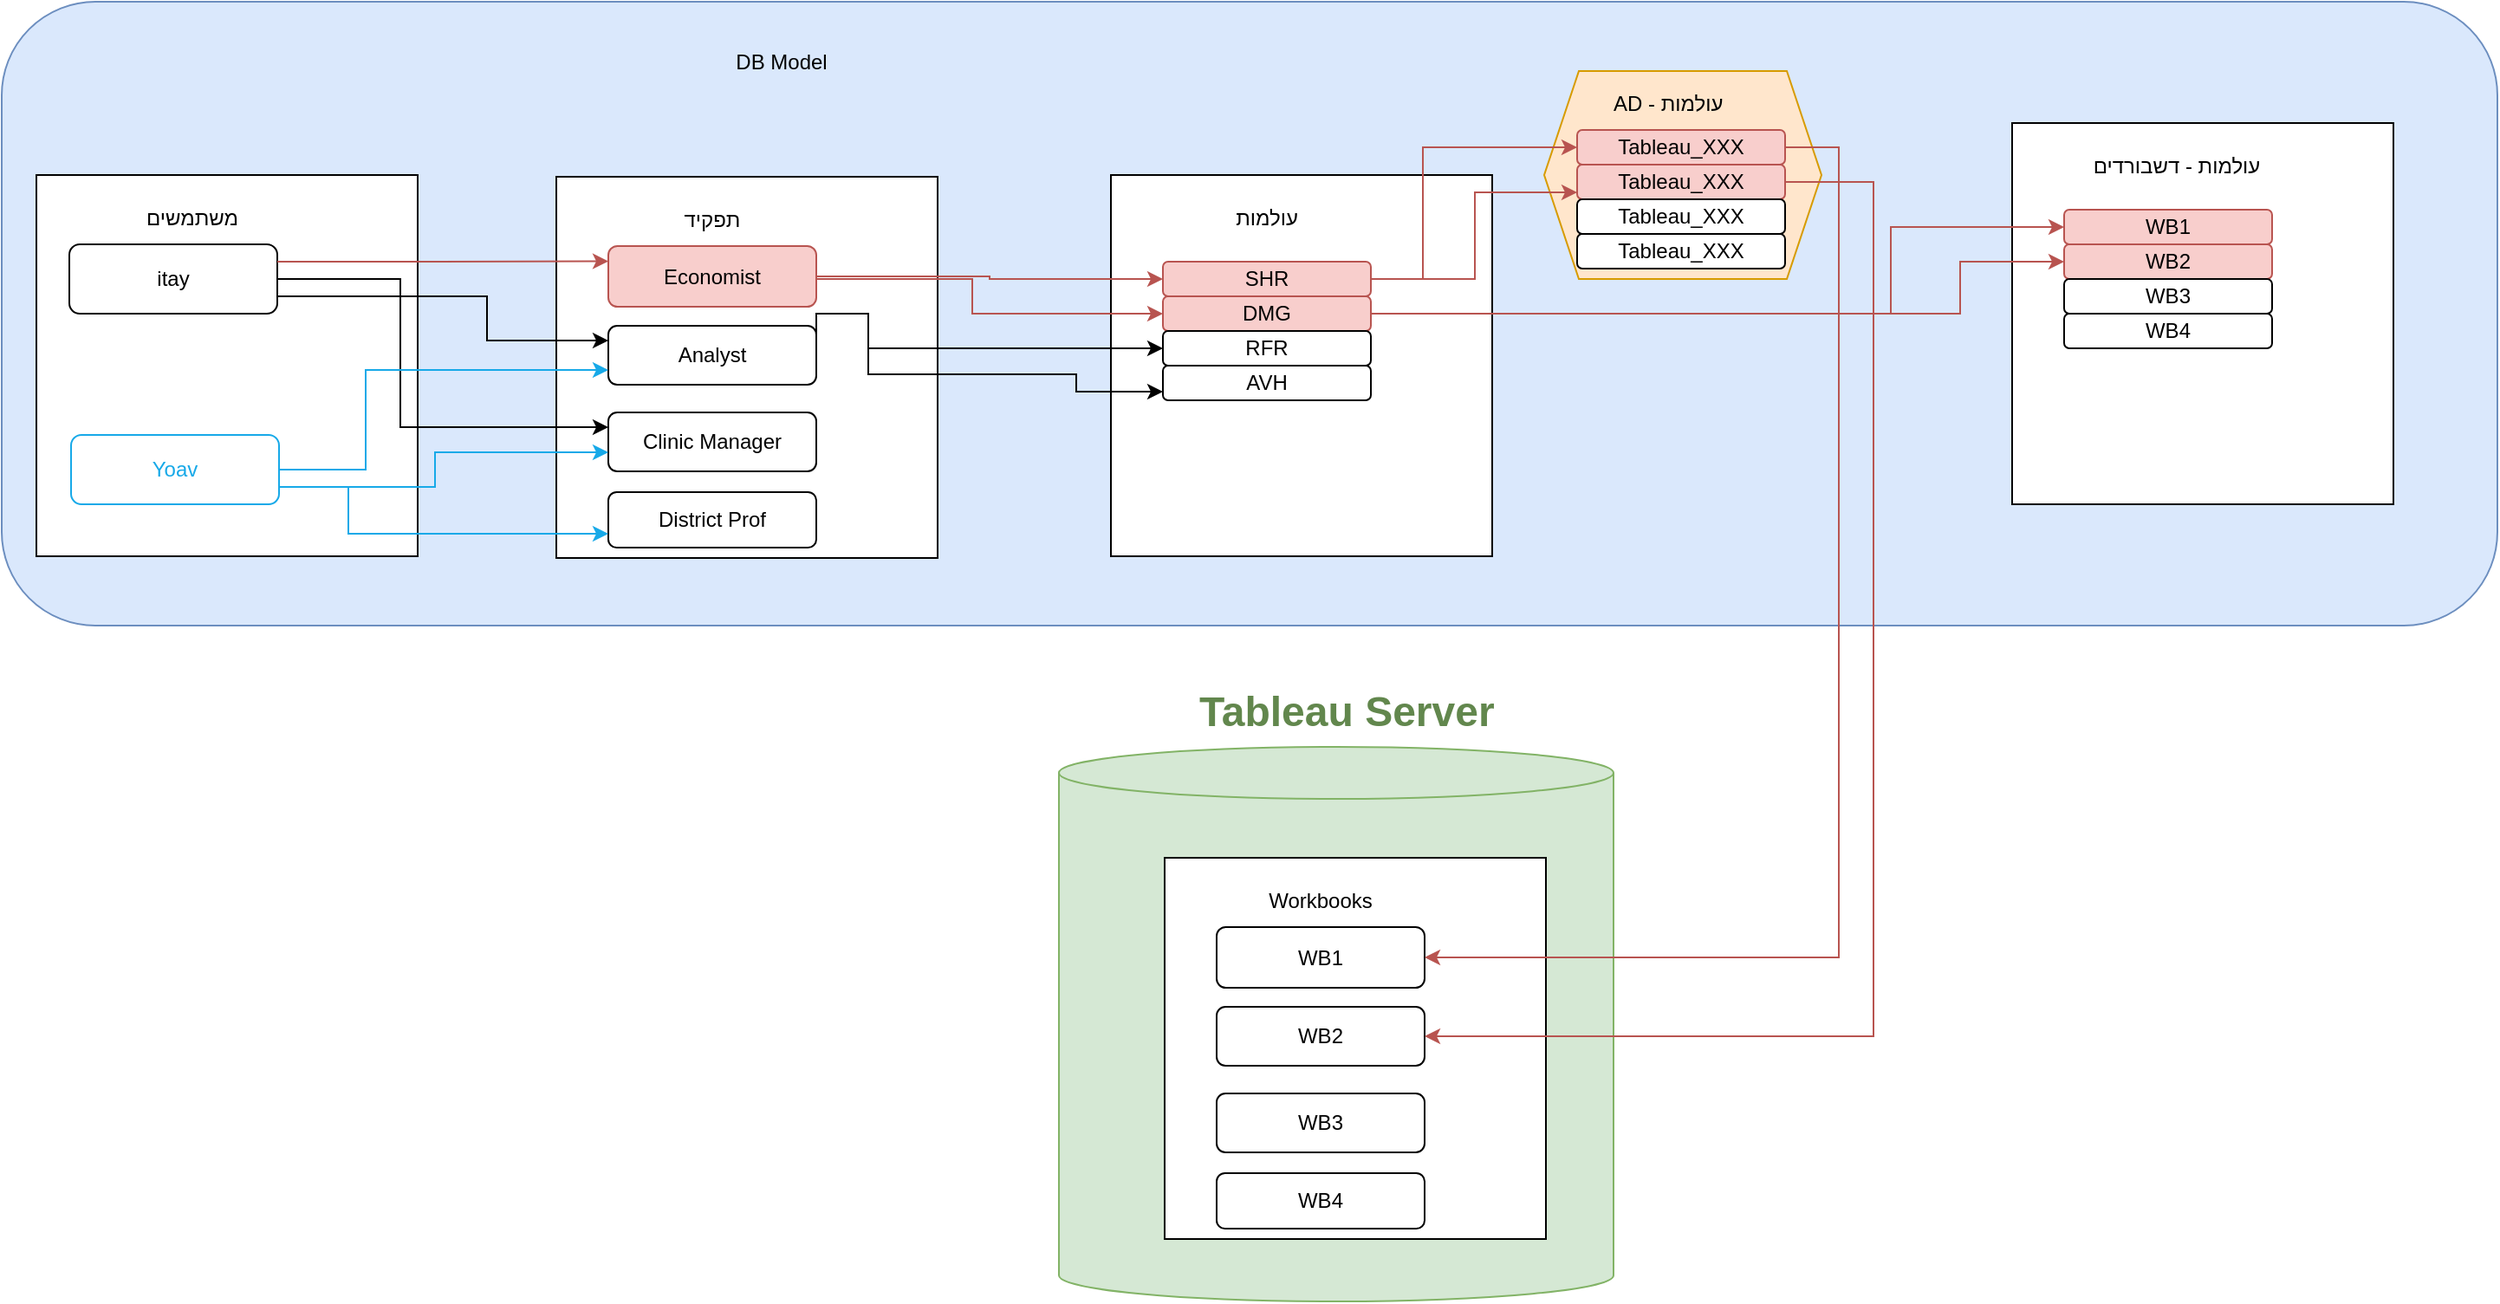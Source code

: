 <mxfile version="22.1.17" type="github">
  <diagram name="‫עמוד-1‬" id="z9KWtGvP0ykJApAYb3_E">
    <mxGraphModel dx="1912" dy="971" grid="1" gridSize="10" guides="1" tooltips="1" connect="1" arrows="1" fold="1" page="1" pageScale="1" pageWidth="1100" pageHeight="850" math="0" shadow="0">
      <root>
        <mxCell id="0" />
        <mxCell id="1" parent="0" />
        <mxCell id="mV6azeuSrDNRdWC2Sgcm-7" value="" style="rounded=1;whiteSpace=wrap;html=1;fillColor=#dae8fc;strokeColor=#6c8ebf;" parent="1" vertex="1">
          <mxGeometry x="20" y="60" width="1440" height="360" as="geometry" />
        </mxCell>
        <mxCell id="nVMP-Eupz1LtoJAjgh_V-11" value="" style="group" vertex="1" connectable="0" parent="1">
          <mxGeometry x="910" y="120" width="160" height="100" as="geometry" />
        </mxCell>
        <mxCell id="wkpVl2k1Z7q7xohtnV9i-10" value="" style="shape=hexagon;perimeter=hexagonPerimeter2;whiteSpace=wrap;html=1;fixedSize=1;fillColor=#ffe6cc;strokeColor=#d79b00;" parent="nVMP-Eupz1LtoJAjgh_V-11" vertex="1">
          <mxGeometry y="-20" width="160" height="120" as="geometry" />
        </mxCell>
        <mxCell id="wkpVl2k1Z7q7xohtnV9i-11" value="ADs" style="text;html=1;strokeColor=none;fillColor=none;align=center;verticalAlign=middle;whiteSpace=wrap;rounded=0;" parent="nVMP-Eupz1LtoJAjgh_V-11" vertex="1">
          <mxGeometry x="50" y="50" width="60" height="30" as="geometry" />
        </mxCell>
        <mxCell id="mV6azeuSrDNRdWC2Sgcm-9" value="Tableau_XXX" style="text;html=1;strokeColor=none;fillColor=none;align=center;verticalAlign=middle;whiteSpace=wrap;rounded=0;" parent="nVMP-Eupz1LtoJAjgh_V-11" vertex="1">
          <mxGeometry x="60" y="70" width="60" height="30" as="geometry" />
        </mxCell>
        <mxCell id="mV6azeuSrDNRdWC2Sgcm-10" value="Tableau_XXX" style="rounded=1;whiteSpace=wrap;html=1;fillColor=#f8cecc;strokeColor=#b85450;" parent="nVMP-Eupz1LtoJAjgh_V-11" vertex="1">
          <mxGeometry x="19" y="14" width="120" height="20" as="geometry" />
        </mxCell>
        <mxCell id="mV6azeuSrDNRdWC2Sgcm-11" value="Tableau_XXX" style="rounded=1;whiteSpace=wrap;html=1;fillColor=#f8cecc;strokeColor=#b85450;" parent="nVMP-Eupz1LtoJAjgh_V-11" vertex="1">
          <mxGeometry x="19" y="34" width="120" height="20" as="geometry" />
        </mxCell>
        <mxCell id="mV6azeuSrDNRdWC2Sgcm-12" value="Tableau_XXX" style="rounded=1;whiteSpace=wrap;html=1;" parent="nVMP-Eupz1LtoJAjgh_V-11" vertex="1">
          <mxGeometry x="19" y="54" width="120" height="20" as="geometry" />
        </mxCell>
        <mxCell id="mV6azeuSrDNRdWC2Sgcm-13" value="Tableau_XXX" style="rounded=1;whiteSpace=wrap;html=1;" parent="nVMP-Eupz1LtoJAjgh_V-11" vertex="1">
          <mxGeometry x="19" y="74" width="120" height="20" as="geometry" />
        </mxCell>
        <mxCell id="nVMP-Eupz1LtoJAjgh_V-20" value="&amp;nbsp;AD - עולמות" style="text;html=1;strokeColor=none;fillColor=none;align=center;verticalAlign=middle;whiteSpace=wrap;rounded=0;" vertex="1" parent="nVMP-Eupz1LtoJAjgh_V-11">
          <mxGeometry x="10" y="-16" width="120" height="30" as="geometry" />
        </mxCell>
        <mxCell id="mV6azeuSrDNRdWC2Sgcm-1" value="" style="shape=cylinder3;whiteSpace=wrap;html=1;boundedLbl=1;backgroundOutline=1;size=15;fillColor=#d5e8d4;strokeColor=#82b366;" parent="1" vertex="1">
          <mxGeometry x="630" y="490" width="320" height="320" as="geometry" />
        </mxCell>
        <mxCell id="nVMP-Eupz1LtoJAjgh_V-1" value="" style="group" vertex="1" connectable="0" parent="1">
          <mxGeometry x="691" y="554" width="220" height="220" as="geometry" />
        </mxCell>
        <mxCell id="nVMP-Eupz1LtoJAjgh_V-2" value="" style="whiteSpace=wrap;html=1;aspect=fixed;" vertex="1" parent="nVMP-Eupz1LtoJAjgh_V-1">
          <mxGeometry width="220" height="220" as="geometry" />
        </mxCell>
        <mxCell id="nVMP-Eupz1LtoJAjgh_V-3" value="Workbooks" style="text;html=1;strokeColor=none;fillColor=none;align=center;verticalAlign=middle;whiteSpace=wrap;rounded=0;" vertex="1" parent="nVMP-Eupz1LtoJAjgh_V-1">
          <mxGeometry x="60" y="10" width="60" height="30" as="geometry" />
        </mxCell>
        <mxCell id="nVMP-Eupz1LtoJAjgh_V-4" value="WB1" style="rounded=1;whiteSpace=wrap;html=1;" vertex="1" parent="nVMP-Eupz1LtoJAjgh_V-1">
          <mxGeometry x="30" y="40" width="120" height="35" as="geometry" />
        </mxCell>
        <mxCell id="nVMP-Eupz1LtoJAjgh_V-5" value="WB2" style="rounded=1;whiteSpace=wrap;html=1;" vertex="1" parent="nVMP-Eupz1LtoJAjgh_V-1">
          <mxGeometry x="30" y="86" width="120" height="34" as="geometry" />
        </mxCell>
        <mxCell id="nVMP-Eupz1LtoJAjgh_V-6" value="WB3" style="rounded=1;whiteSpace=wrap;html=1;" vertex="1" parent="nVMP-Eupz1LtoJAjgh_V-1">
          <mxGeometry x="30" y="136" width="120" height="34" as="geometry" />
        </mxCell>
        <mxCell id="nVMP-Eupz1LtoJAjgh_V-7" value="WB4" style="rounded=1;whiteSpace=wrap;html=1;" vertex="1" parent="nVMP-Eupz1LtoJAjgh_V-1">
          <mxGeometry x="30" y="182" width="120" height="32" as="geometry" />
        </mxCell>
        <mxCell id="wkpVl2k1Z7q7xohtnV9i-3" value="" style="group" parent="1" vertex="1" connectable="0">
          <mxGeometry x="40" y="160" width="220" height="220" as="geometry" />
        </mxCell>
        <mxCell id="wkpVl2k1Z7q7xohtnV9i-1" value="" style="whiteSpace=wrap;html=1;aspect=fixed;" parent="wkpVl2k1Z7q7xohtnV9i-3" vertex="1">
          <mxGeometry width="220" height="220" as="geometry" />
        </mxCell>
        <mxCell id="wkpVl2k1Z7q7xohtnV9i-2" value="משתמשים" style="text;html=1;strokeColor=none;fillColor=none;align=center;verticalAlign=middle;whiteSpace=wrap;rounded=0;" parent="wkpVl2k1Z7q7xohtnV9i-3" vertex="1">
          <mxGeometry x="60" y="10" width="60" height="30" as="geometry" />
        </mxCell>
        <mxCell id="wkpVl2k1Z7q7xohtnV9i-14" value="itay" style="rounded=1;whiteSpace=wrap;html=1;" parent="wkpVl2k1Z7q7xohtnV9i-3" vertex="1">
          <mxGeometry x="19" y="40" width="120" height="40" as="geometry" />
        </mxCell>
        <mxCell id="wkpVl2k1Z7q7xohtnV9i-15" value="&lt;font color=&quot;#17a9e8&quot;&gt;Yoav&lt;/font&gt;" style="rounded=1;whiteSpace=wrap;html=1;strokeColor=#17A9E8;" parent="wkpVl2k1Z7q7xohtnV9i-3" vertex="1">
          <mxGeometry x="20" y="150" width="120" height="40" as="geometry" />
        </mxCell>
        <mxCell id="wkpVl2k1Z7q7xohtnV9i-4" value="" style="group" parent="1" vertex="1" connectable="0">
          <mxGeometry x="340" y="161" width="220" height="220" as="geometry" />
        </mxCell>
        <mxCell id="wkpVl2k1Z7q7xohtnV9i-5" value="" style="whiteSpace=wrap;html=1;aspect=fixed;" parent="wkpVl2k1Z7q7xohtnV9i-4" vertex="1">
          <mxGeometry width="220" height="220" as="geometry" />
        </mxCell>
        <mxCell id="wkpVl2k1Z7q7xohtnV9i-6" value="תפקיד" style="text;html=1;strokeColor=none;fillColor=none;align=center;verticalAlign=middle;whiteSpace=wrap;rounded=0;" parent="wkpVl2k1Z7q7xohtnV9i-4" vertex="1">
          <mxGeometry x="60" y="10" width="60" height="30" as="geometry" />
        </mxCell>
        <mxCell id="wkpVl2k1Z7q7xohtnV9i-18" value="Economist" style="rounded=1;whiteSpace=wrap;html=1;fillColor=#f8cecc;strokeColor=#b85450;" parent="wkpVl2k1Z7q7xohtnV9i-4" vertex="1">
          <mxGeometry x="30" y="40" width="120" height="35" as="geometry" />
        </mxCell>
        <mxCell id="wkpVl2k1Z7q7xohtnV9i-19" value="Analyst" style="rounded=1;whiteSpace=wrap;html=1;" parent="wkpVl2k1Z7q7xohtnV9i-4" vertex="1">
          <mxGeometry x="30" y="86" width="120" height="34" as="geometry" />
        </mxCell>
        <mxCell id="wkpVl2k1Z7q7xohtnV9i-20" value="Clinic Manager" style="rounded=1;whiteSpace=wrap;html=1;" parent="wkpVl2k1Z7q7xohtnV9i-4" vertex="1">
          <mxGeometry x="30" y="136" width="120" height="34" as="geometry" />
        </mxCell>
        <mxCell id="wkpVl2k1Z7q7xohtnV9i-21" value="District Prof" style="rounded=1;whiteSpace=wrap;html=1;" parent="wkpVl2k1Z7q7xohtnV9i-4" vertex="1">
          <mxGeometry x="30" y="182" width="120" height="32" as="geometry" />
        </mxCell>
        <mxCell id="wkpVl2k1Z7q7xohtnV9i-7" value="" style="group;fillColor=#f8cecc;strokeColor=#b85450;" parent="1" vertex="1" connectable="0">
          <mxGeometry x="660" y="160" width="220" height="220" as="geometry" />
        </mxCell>
        <mxCell id="wkpVl2k1Z7q7xohtnV9i-8" value="" style="whiteSpace=wrap;html=1;aspect=fixed;" parent="wkpVl2k1Z7q7xohtnV9i-7" vertex="1">
          <mxGeometry width="220" height="220" as="geometry" />
        </mxCell>
        <mxCell id="wkpVl2k1Z7q7xohtnV9i-9" value="עולמות" style="text;html=1;strokeColor=none;fillColor=none;align=center;verticalAlign=middle;whiteSpace=wrap;rounded=0;" parent="wkpVl2k1Z7q7xohtnV9i-7" vertex="1">
          <mxGeometry x="30" y="10" width="120" height="30" as="geometry" />
        </mxCell>
        <mxCell id="wkpVl2k1Z7q7xohtnV9i-24" value="SHR" style="rounded=1;whiteSpace=wrap;html=1;fillColor=#f8cecc;strokeColor=#b85450;" parent="wkpVl2k1Z7q7xohtnV9i-7" vertex="1">
          <mxGeometry x="30" y="50" width="120" height="20" as="geometry" />
        </mxCell>
        <mxCell id="wkpVl2k1Z7q7xohtnV9i-25" value="DMG" style="rounded=1;whiteSpace=wrap;html=1;fillColor=#f8cecc;strokeColor=#b85450;" parent="wkpVl2k1Z7q7xohtnV9i-7" vertex="1">
          <mxGeometry x="30" y="70" width="120" height="20" as="geometry" />
        </mxCell>
        <mxCell id="wkpVl2k1Z7q7xohtnV9i-26" value="RFR" style="rounded=1;whiteSpace=wrap;html=1;" parent="wkpVl2k1Z7q7xohtnV9i-7" vertex="1">
          <mxGeometry x="30" y="90" width="120" height="20" as="geometry" />
        </mxCell>
        <mxCell id="wkpVl2k1Z7q7xohtnV9i-27" value="AVH" style="rounded=1;whiteSpace=wrap;html=1;" parent="wkpVl2k1Z7q7xohtnV9i-7" vertex="1">
          <mxGeometry x="30" y="110" width="120" height="20" as="geometry" />
        </mxCell>
        <mxCell id="wkpVl2k1Z7q7xohtnV9i-29" style="edgeStyle=orthogonalEdgeStyle;rounded=0;orthogonalLoop=1;jettySize=auto;html=1;fillColor=#f8cecc;strokeColor=#b85450;" parent="1" source="wkpVl2k1Z7q7xohtnV9i-18" target="wkpVl2k1Z7q7xohtnV9i-24" edge="1">
          <mxGeometry relative="1" as="geometry" />
        </mxCell>
        <mxCell id="wkpVl2k1Z7q7xohtnV9i-30" style="edgeStyle=orthogonalEdgeStyle;rounded=0;orthogonalLoop=1;jettySize=auto;html=1;exitX=1;exitY=0.5;exitDx=0;exitDy=0;entryX=0;entryY=0.5;entryDx=0;entryDy=0;fillColor=#f8cecc;strokeColor=#b85450;" parent="1" source="wkpVl2k1Z7q7xohtnV9i-18" target="wkpVl2k1Z7q7xohtnV9i-25" edge="1">
          <mxGeometry relative="1" as="geometry">
            <mxPoint x="500" y="230" as="sourcePoint" />
            <mxPoint x="700" y="230" as="targetPoint" />
            <Array as="points">
              <mxPoint x="580" y="220" />
              <mxPoint x="580" y="240" />
            </Array>
          </mxGeometry>
        </mxCell>
        <mxCell id="wkpVl2k1Z7q7xohtnV9i-33" style="edgeStyle=orthogonalEdgeStyle;rounded=0;orthogonalLoop=1;jettySize=auto;html=1;exitX=1;exitY=0.5;exitDx=0;exitDy=0;" parent="1" source="wkpVl2k1Z7q7xohtnV9i-19" edge="1">
          <mxGeometry relative="1" as="geometry">
            <mxPoint x="690" y="260" as="targetPoint" />
            <Array as="points">
              <mxPoint x="520" y="240" />
              <mxPoint x="520" y="260" />
            </Array>
          </mxGeometry>
        </mxCell>
        <mxCell id="wkpVl2k1Z7q7xohtnV9i-34" style="edgeStyle=orthogonalEdgeStyle;rounded=0;orthogonalLoop=1;jettySize=auto;html=1;entryX=0;entryY=0.75;entryDx=0;entryDy=0;exitX=1;exitY=0.5;exitDx=0;exitDy=0;" parent="1" source="wkpVl2k1Z7q7xohtnV9i-19" target="wkpVl2k1Z7q7xohtnV9i-27" edge="1">
          <mxGeometry relative="1" as="geometry">
            <Array as="points">
              <mxPoint x="520" y="240" />
              <mxPoint x="520" y="275" />
              <mxPoint x="640" y="275" />
              <mxPoint x="640" y="285" />
            </Array>
          </mxGeometry>
        </mxCell>
        <mxCell id="mV6azeuSrDNRdWC2Sgcm-2" value="&lt;h1&gt;&lt;font color=&quot;#62874d&quot;&gt;Tableau Server&lt;/font&gt;&lt;/h1&gt;" style="text;html=1;strokeColor=none;fillColor=none;spacing=5;spacingTop=-20;whiteSpace=wrap;overflow=hidden;rounded=0;" parent="1" vertex="1">
          <mxGeometry x="706" y="450" width="190" height="50" as="geometry" />
        </mxCell>
        <mxCell id="mV6azeuSrDNRdWC2Sgcm-4" style="edgeStyle=orthogonalEdgeStyle;rounded=0;orthogonalLoop=1;jettySize=auto;html=1;entryX=0;entryY=0.5;entryDx=0;entryDy=0;fillColor=#f8cecc;strokeColor=#b85450;" parent="1" source="wkpVl2k1Z7q7xohtnV9i-24" target="mV6azeuSrDNRdWC2Sgcm-10" edge="1">
          <mxGeometry relative="1" as="geometry">
            <Array as="points">
              <mxPoint x="840" y="220" />
              <mxPoint x="840" y="144" />
            </Array>
          </mxGeometry>
        </mxCell>
        <mxCell id="mV6azeuSrDNRdWC2Sgcm-8" value="DB Model" style="text;html=1;strokeColor=none;fillColor=none;align=center;verticalAlign=middle;whiteSpace=wrap;rounded=0;" parent="1" vertex="1">
          <mxGeometry x="410" y="80" width="120" height="30" as="geometry" />
        </mxCell>
        <mxCell id="0KDFeaM7N-HZ0YYkBc0z-1" style="edgeStyle=orthogonalEdgeStyle;rounded=0;orthogonalLoop=1;jettySize=auto;html=1;exitX=1;exitY=0.75;exitDx=0;exitDy=0;entryX=0;entryY=0.25;entryDx=0;entryDy=0;" parent="1" source="wkpVl2k1Z7q7xohtnV9i-14" target="wkpVl2k1Z7q7xohtnV9i-19" edge="1">
          <mxGeometry relative="1" as="geometry">
            <mxPoint x="350" y="260" as="targetPoint" />
            <Array as="points">
              <mxPoint x="300" y="230" />
              <mxPoint x="300" y="256" />
            </Array>
          </mxGeometry>
        </mxCell>
        <mxCell id="0KDFeaM7N-HZ0YYkBc0z-3" style="edgeStyle=orthogonalEdgeStyle;rounded=0;orthogonalLoop=1;jettySize=auto;html=1;exitX=1;exitY=0.25;exitDx=0;exitDy=0;entryX=0;entryY=0.25;entryDx=0;entryDy=0;fillColor=#f8cecc;strokeColor=#b85450;" parent="1" source="wkpVl2k1Z7q7xohtnV9i-14" target="wkpVl2k1Z7q7xohtnV9i-18" edge="1">
          <mxGeometry relative="1" as="geometry">
            <mxPoint x="340" y="221" as="targetPoint" />
            <Array as="points">
              <mxPoint x="250" y="210" />
              <mxPoint x="250" y="210" />
            </Array>
          </mxGeometry>
        </mxCell>
        <mxCell id="0KDFeaM7N-HZ0YYkBc0z-4" style="edgeStyle=orthogonalEdgeStyle;rounded=0;orthogonalLoop=1;jettySize=auto;html=1;exitX=1;exitY=0.5;exitDx=0;exitDy=0;strokeColor=#17A9E8;" parent="1" edge="1">
          <mxGeometry relative="1" as="geometry">
            <mxPoint x="180" y="340" as="sourcePoint" />
            <mxPoint x="370" y="320" as="targetPoint" />
            <Array as="points">
              <mxPoint x="270" y="340" />
              <mxPoint x="270" y="320" />
            </Array>
          </mxGeometry>
        </mxCell>
        <mxCell id="0KDFeaM7N-HZ0YYkBc0z-7" style="edgeStyle=orthogonalEdgeStyle;rounded=0;orthogonalLoop=1;jettySize=auto;html=1;entryX=0;entryY=0.75;entryDx=0;entryDy=0;exitX=1;exitY=0.75;exitDx=0;exitDy=0;strokeColor=#17A9E8;" parent="1" source="wkpVl2k1Z7q7xohtnV9i-15" target="wkpVl2k1Z7q7xohtnV9i-21" edge="1">
          <mxGeometry relative="1" as="geometry">
            <Array as="points">
              <mxPoint x="220" y="340" />
              <mxPoint x="220" y="367" />
            </Array>
          </mxGeometry>
        </mxCell>
        <mxCell id="0KDFeaM7N-HZ0YYkBc0z-8" style="edgeStyle=orthogonalEdgeStyle;rounded=0;orthogonalLoop=1;jettySize=auto;html=1;entryX=0;entryY=0.25;entryDx=0;entryDy=0;" parent="1" source="wkpVl2k1Z7q7xohtnV9i-14" target="wkpVl2k1Z7q7xohtnV9i-20" edge="1">
          <mxGeometry relative="1" as="geometry">
            <Array as="points">
              <mxPoint x="250" y="220" />
              <mxPoint x="250" y="306" />
            </Array>
          </mxGeometry>
        </mxCell>
        <mxCell id="0KDFeaM7N-HZ0YYkBc0z-9" style="edgeStyle=orthogonalEdgeStyle;rounded=0;orthogonalLoop=1;jettySize=auto;html=1;entryX=0;entryY=0.75;entryDx=0;entryDy=0;strokeColor=#17A9E8;" parent="1" source="wkpVl2k1Z7q7xohtnV9i-15" target="wkpVl2k1Z7q7xohtnV9i-19" edge="1">
          <mxGeometry relative="1" as="geometry">
            <Array as="points">
              <mxPoint x="230" y="330" />
              <mxPoint x="230" y="273" />
            </Array>
          </mxGeometry>
        </mxCell>
        <mxCell id="nVMP-Eupz1LtoJAjgh_V-25" style="edgeStyle=orthogonalEdgeStyle;rounded=0;orthogonalLoop=1;jettySize=auto;html=1;fillColor=#f8cecc;strokeColor=#b85450;exitX=1;exitY=0.5;exitDx=0;exitDy=0;entryX=1;entryY=0.5;entryDx=0;entryDy=0;" edge="1" parent="1" source="mV6azeuSrDNRdWC2Sgcm-11" target="nVMP-Eupz1LtoJAjgh_V-5">
          <mxGeometry relative="1" as="geometry">
            <mxPoint x="1250" y="560" as="sourcePoint" />
            <mxPoint x="910" y="720" as="targetPoint" />
            <Array as="points">
              <mxPoint x="1100" y="164" />
              <mxPoint x="1100" y="657" />
            </Array>
          </mxGeometry>
        </mxCell>
        <mxCell id="nVMP-Eupz1LtoJAjgh_V-26" style="edgeStyle=orthogonalEdgeStyle;rounded=0;orthogonalLoop=1;jettySize=auto;html=1;entryX=1;entryY=0.5;entryDx=0;entryDy=0;fillColor=#f8cecc;strokeColor=#b85450;exitX=1;exitY=0.5;exitDx=0;exitDy=0;" edge="1" parent="1" source="mV6azeuSrDNRdWC2Sgcm-10" target="nVMP-Eupz1LtoJAjgh_V-4">
          <mxGeometry relative="1" as="geometry">
            <mxPoint x="1090" y="470" as="sourcePoint" />
            <Array as="points">
              <mxPoint x="1080" y="144" />
              <mxPoint x="1080" y="612" />
            </Array>
          </mxGeometry>
        </mxCell>
        <mxCell id="nVMP-Eupz1LtoJAjgh_V-28" value="" style="group;fillColor=#f8cecc;strokeColor=#b85450;" vertex="1" connectable="0" parent="1">
          <mxGeometry x="1180" y="130" width="220" height="220" as="geometry" />
        </mxCell>
        <mxCell id="nVMP-Eupz1LtoJAjgh_V-29" value="" style="whiteSpace=wrap;html=1;aspect=fixed;" vertex="1" parent="nVMP-Eupz1LtoJAjgh_V-28">
          <mxGeometry width="220" height="220" as="geometry" />
        </mxCell>
        <mxCell id="nVMP-Eupz1LtoJAjgh_V-30" value="&amp;nbsp; &amp;nbsp;עולמות - דשבורדים" style="text;html=1;strokeColor=none;fillColor=none;align=center;verticalAlign=middle;whiteSpace=wrap;rounded=0;" vertex="1" parent="nVMP-Eupz1LtoJAjgh_V-28">
          <mxGeometry x="30" y="10" width="120" height="30" as="geometry" />
        </mxCell>
        <mxCell id="nVMP-Eupz1LtoJAjgh_V-31" value="WB1" style="rounded=1;whiteSpace=wrap;html=1;fillColor=#f8cecc;strokeColor=#b85450;" vertex="1" parent="nVMP-Eupz1LtoJAjgh_V-28">
          <mxGeometry x="30" y="50" width="120" height="20" as="geometry" />
        </mxCell>
        <mxCell id="nVMP-Eupz1LtoJAjgh_V-32" value="WB2" style="rounded=1;whiteSpace=wrap;html=1;fillColor=#f8cecc;strokeColor=#b85450;" vertex="1" parent="nVMP-Eupz1LtoJAjgh_V-28">
          <mxGeometry x="30" y="70" width="120" height="20" as="geometry" />
        </mxCell>
        <mxCell id="nVMP-Eupz1LtoJAjgh_V-33" value="WB3" style="rounded=1;whiteSpace=wrap;html=1;" vertex="1" parent="nVMP-Eupz1LtoJAjgh_V-28">
          <mxGeometry x="30" y="90" width="120" height="20" as="geometry" />
        </mxCell>
        <mxCell id="nVMP-Eupz1LtoJAjgh_V-34" value="WB4" style="rounded=1;whiteSpace=wrap;html=1;" vertex="1" parent="nVMP-Eupz1LtoJAjgh_V-28">
          <mxGeometry x="30" y="110" width="120" height="20" as="geometry" />
        </mxCell>
        <mxCell id="nVMP-Eupz1LtoJAjgh_V-36" style="edgeStyle=orthogonalEdgeStyle;rounded=0;orthogonalLoop=1;jettySize=auto;html=1;entryX=0;entryY=0.5;entryDx=0;entryDy=0;fillColor=#f8cecc;strokeColor=#b85450;" edge="1" parent="1" target="nVMP-Eupz1LtoJAjgh_V-32">
          <mxGeometry relative="1" as="geometry">
            <mxPoint x="810" y="240" as="sourcePoint" />
            <Array as="points">
              <mxPoint x="810" y="240" />
              <mxPoint x="1150" y="240" />
              <mxPoint x="1150" y="210" />
            </Array>
          </mxGeometry>
        </mxCell>
        <mxCell id="nVMP-Eupz1LtoJAjgh_V-39" style="edgeStyle=orthogonalEdgeStyle;rounded=0;orthogonalLoop=1;jettySize=auto;html=1;entryX=0;entryY=0.75;entryDx=0;entryDy=0;fillColor=#f8cecc;strokeColor=#b85450;" edge="1" parent="1" source="wkpVl2k1Z7q7xohtnV9i-24" target="mV6azeuSrDNRdWC2Sgcm-11">
          <mxGeometry relative="1" as="geometry">
            <Array as="points">
              <mxPoint x="870" y="220" />
              <mxPoint x="870" y="170" />
            </Array>
          </mxGeometry>
        </mxCell>
        <mxCell id="nVMP-Eupz1LtoJAjgh_V-40" style="edgeStyle=orthogonalEdgeStyle;rounded=0;orthogonalLoop=1;jettySize=auto;html=1;entryX=0;entryY=0.5;entryDx=0;entryDy=0;fillColor=#f8cecc;strokeColor=#b85450;" edge="1" parent="1" target="nVMP-Eupz1LtoJAjgh_V-31">
          <mxGeometry relative="1" as="geometry">
            <mxPoint x="850" y="240" as="sourcePoint" />
            <Array as="points">
              <mxPoint x="1110" y="240" />
              <mxPoint x="1110" y="190" />
            </Array>
          </mxGeometry>
        </mxCell>
      </root>
    </mxGraphModel>
  </diagram>
</mxfile>
